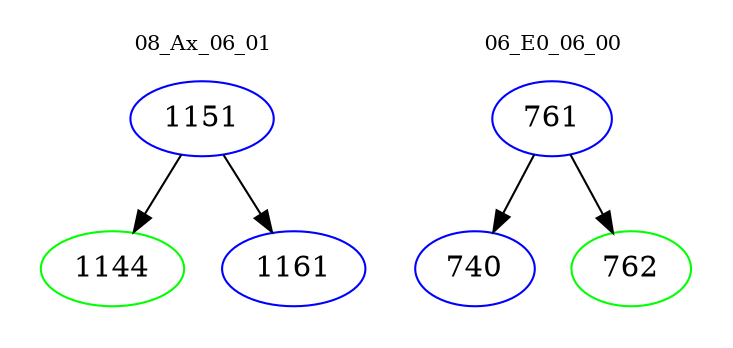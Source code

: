 digraph{
subgraph cluster_0 {
color = white
label = "08_Ax_06_01";
fontsize=10;
T0_1151 [label="1151", color="blue"]
T0_1151 -> T0_1144 [color="black"]
T0_1144 [label="1144", color="green"]
T0_1151 -> T0_1161 [color="black"]
T0_1161 [label="1161", color="blue"]
}
subgraph cluster_1 {
color = white
label = "06_E0_06_00";
fontsize=10;
T1_761 [label="761", color="blue"]
T1_761 -> T1_740 [color="black"]
T1_740 [label="740", color="blue"]
T1_761 -> T1_762 [color="black"]
T1_762 [label="762", color="green"]
}
}
